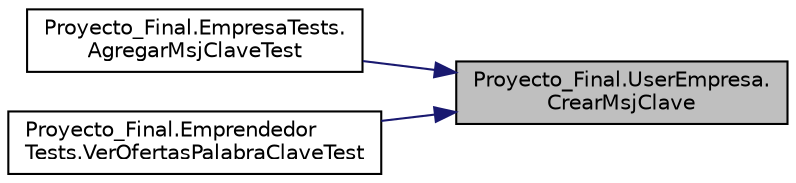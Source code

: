 digraph "Proyecto_Final.UserEmpresa.CrearMsjClave"
{
 // INTERACTIVE_SVG=YES
 // LATEX_PDF_SIZE
  edge [fontname="Helvetica",fontsize="10",labelfontname="Helvetica",labelfontsize="10"];
  node [fontname="Helvetica",fontsize="10",shape=record];
  rankdir="RL";
  Node1 [label="Proyecto_Final.UserEmpresa.\lCrearMsjClave",height=0.2,width=0.4,color="black", fillcolor="grey75", style="filled", fontcolor="black",tooltip="Como empresa, quiero indicar un conjunto de palabras claves asociadas a la publicación de los materia..."];
  Node1 -> Node2 [dir="back",color="midnightblue",fontsize="10",style="solid",fontname="Helvetica"];
  Node2 [label="Proyecto_Final.EmpresaTests.\lAgregarMsjClaveTest",height=0.2,width=0.4,color="black", fillcolor="white", style="filled",URL="$classProyecto__Final_1_1EmpresaTests.html#a0f9b341124bb7beab70d6c3d34cf946a",tooltip="Prueba que se pueda agregar un mensaje clave a una publicacion."];
  Node1 -> Node3 [dir="back",color="midnightblue",fontsize="10",style="solid",fontname="Helvetica"];
  Node3 [label="Proyecto_Final.Emprendedor\lTests.VerOfertasPalabraClaveTest",height=0.2,width=0.4,color="black", fillcolor="white", style="filled",URL="$classProyecto__Final_1_1EmprendedorTests.html#af9b0f6be5c2149806bf2c0362b459f45",tooltip="Prueba que se buscan correctamente las ofertas según ."];
}
